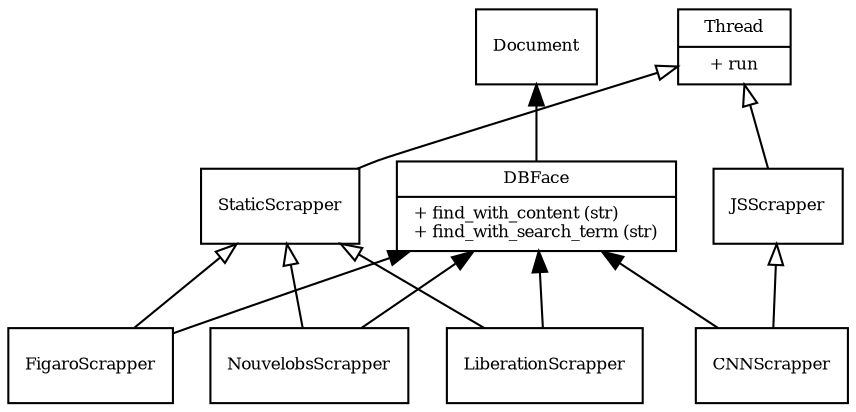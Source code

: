 digraph G {
        fontsize = 8
        rankdir = "BT"
        dpi=200

        node [
                fontsize = 8
                shape = "record"
            ]

  edge [
                arrowhead = "empty"
        ]

"Thread" [
 label = "{Thread|+ run}"
]

"DBFace" [
    label = "{DBFace|+ find_with_content (str) \l+ find_with_search_term (str)}"
]


"JSScrapper" -> "Thread"
"StaticScrapper" -> "Thread"
"CNNScrapper" -> "JSScrapper"
"NouvelobsScrapper" -> "StaticScrapper"
"LiberationScrapper" -> "StaticScrapper"
"FigaroScrapper" -> "StaticScrapper"

  edge [
                arrowhead = "normal"
        ]
"LiberationScrapper" -> "DBFace"
"NouvelobsScrapper" -> "DBFace"
"FigaroScrapper" -> "DBFace"
"CNNScrapper" -> "DBFace"
"DBFace" -> "Document"

}